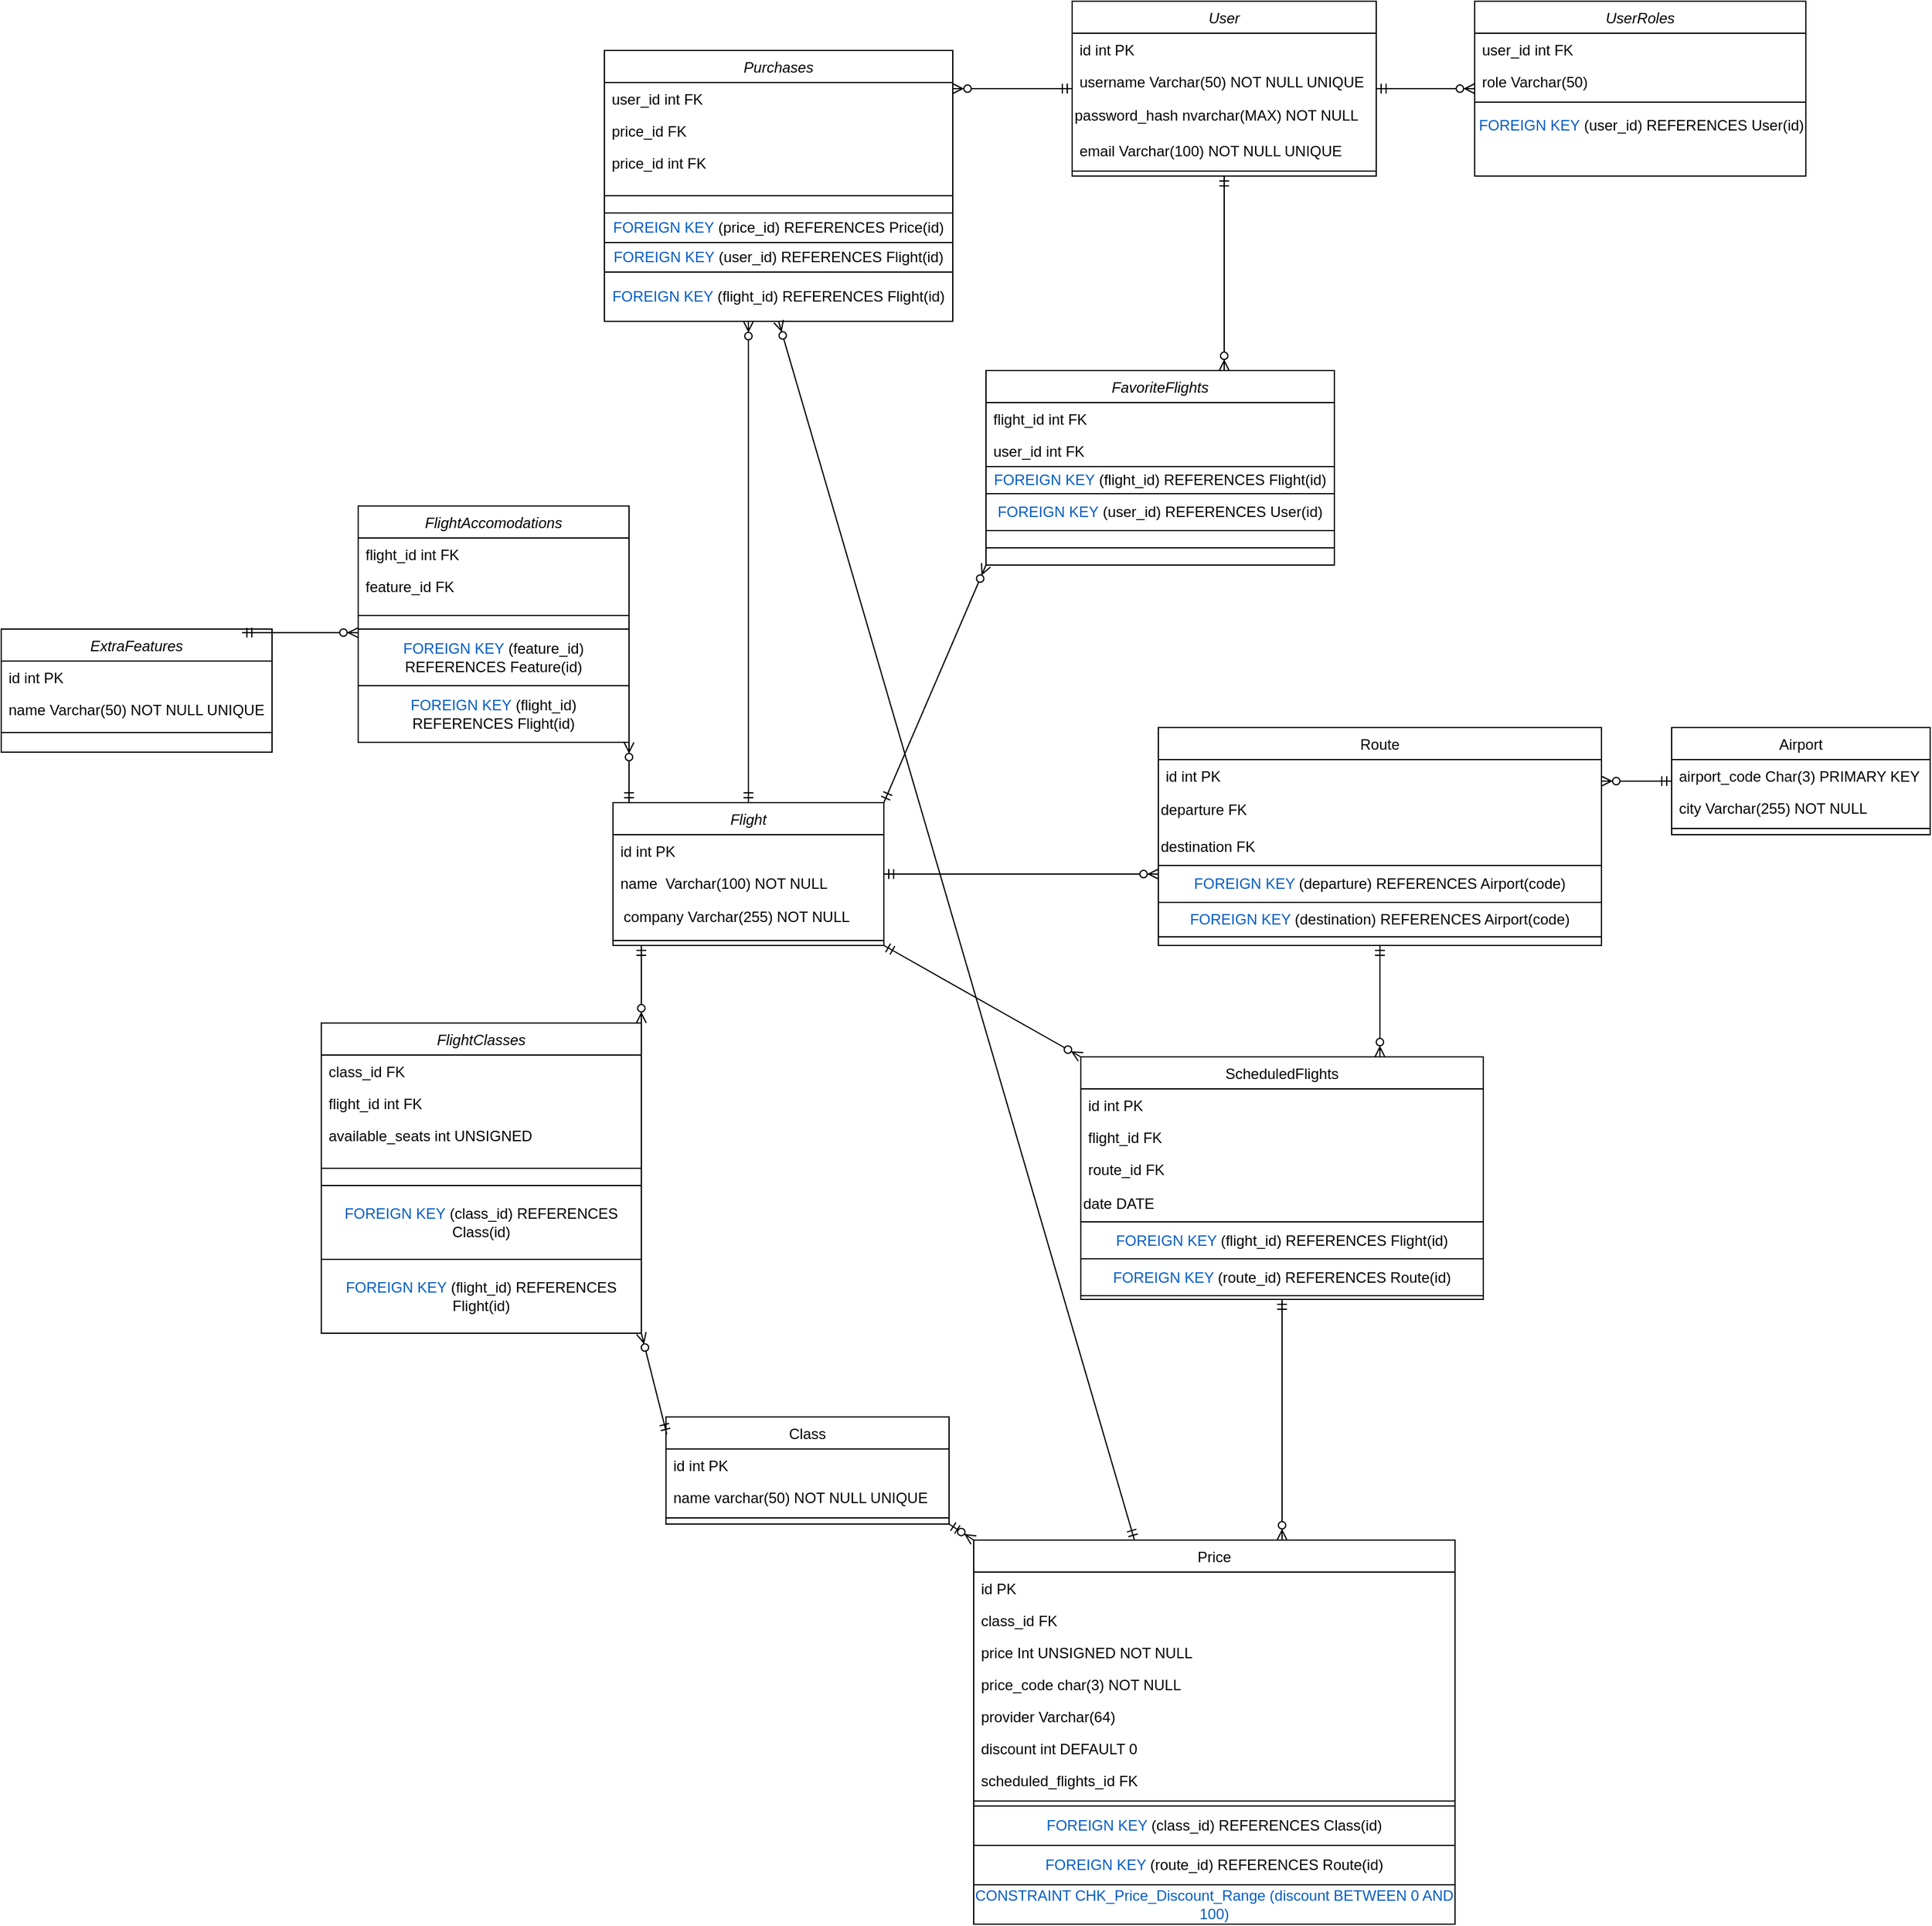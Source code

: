 <mxfile version="26.1.1">
  <diagram id="C5RBs43oDa-KdzZeNtuy" name="Page-1">
    <mxGraphModel dx="835" dy="350" grid="1" gridSize="10" guides="1" tooltips="1" connect="1" arrows="1" fold="1" page="1" pageScale="1" pageWidth="827" pageHeight="1169" math="0" shadow="0">
      <root>
        <mxCell id="WIyWlLk6GJQsqaUBKTNV-0" />
        <mxCell id="WIyWlLk6GJQsqaUBKTNV-1" parent="WIyWlLk6GJQsqaUBKTNV-0" />
        <mxCell id="zkfFHV4jXpPFQw0GAbJ--0" value="Flight" style="swimlane;fontStyle=2;align=center;verticalAlign=top;childLayout=stackLayout;horizontal=1;startSize=26;horizontalStack=0;resizeParent=1;resizeLast=0;collapsible=1;marginBottom=0;rounded=0;shadow=0;strokeWidth=1;" parent="WIyWlLk6GJQsqaUBKTNV-1" vertex="1">
          <mxGeometry x="520" y="674" width="220" height="116" as="geometry">
            <mxRectangle x="230" y="140" width="160" height="26" as="alternateBounds" />
          </mxGeometry>
        </mxCell>
        <mxCell id="xdYvlDu0u07e66ifGCEE-81" value="id int PK" style="text;align=left;verticalAlign=top;spacingLeft=4;spacingRight=4;overflow=hidden;rotatable=0;points=[[0,0.5],[1,0.5]];portConstraint=eastwest;" parent="zkfFHV4jXpPFQw0GAbJ--0" vertex="1">
          <mxGeometry y="26" width="220" height="26" as="geometry" />
        </mxCell>
        <mxCell id="zkfFHV4jXpPFQw0GAbJ--1" value="name  Varchar(100) NOT NULL" style="text;align=left;verticalAlign=top;spacingLeft=4;spacingRight=4;overflow=hidden;rotatable=0;points=[[0,0.5],[1,0.5]];portConstraint=eastwest;" parent="zkfFHV4jXpPFQw0GAbJ--0" vertex="1">
          <mxGeometry y="52" width="220" height="26" as="geometry" />
        </mxCell>
        <mxCell id="k1t60AvDYZuq9VgIOmOk-8" value="&amp;nbsp; company Varchar(255) NOT NULL" style="text;html=1;align=left;verticalAlign=middle;resizable=0;points=[];autosize=1;strokeColor=none;fillColor=none;" parent="zkfFHV4jXpPFQw0GAbJ--0" vertex="1">
          <mxGeometry y="78" width="220" height="30" as="geometry" />
        </mxCell>
        <mxCell id="zkfFHV4jXpPFQw0GAbJ--4" value="" style="line;html=1;strokeWidth=1;align=left;verticalAlign=middle;spacingTop=-1;spacingLeft=3;spacingRight=3;rotatable=0;labelPosition=right;points=[];portConstraint=eastwest;" parent="zkfFHV4jXpPFQw0GAbJ--0" vertex="1">
          <mxGeometry y="108" width="220" height="8" as="geometry" />
        </mxCell>
        <mxCell id="zkfFHV4jXpPFQw0GAbJ--6" value="Airport" style="swimlane;fontStyle=0;align=center;verticalAlign=top;childLayout=stackLayout;horizontal=1;startSize=26;horizontalStack=0;resizeParent=1;resizeLast=0;collapsible=1;marginBottom=0;rounded=0;shadow=0;strokeWidth=1;" parent="WIyWlLk6GJQsqaUBKTNV-1" vertex="1">
          <mxGeometry x="1380" y="613" width="210" height="87" as="geometry">
            <mxRectangle x="130" y="380" width="160" height="26" as="alternateBounds" />
          </mxGeometry>
        </mxCell>
        <mxCell id="zkfFHV4jXpPFQw0GAbJ--7" value="airport_code Char(3) PRIMARY KEY" style="text;align=left;verticalAlign=top;spacingLeft=4;spacingRight=4;overflow=hidden;rotatable=0;points=[[0,0.5],[1,0.5]];portConstraint=eastwest;" parent="zkfFHV4jXpPFQw0GAbJ--6" vertex="1">
          <mxGeometry y="26" width="210" height="26" as="geometry" />
        </mxCell>
        <mxCell id="zkfFHV4jXpPFQw0GAbJ--8" value="city Varchar(255) NOT NULL" style="text;align=left;verticalAlign=top;spacingLeft=4;spacingRight=4;overflow=hidden;rotatable=0;points=[[0,0.5],[1,0.5]];portConstraint=eastwest;rounded=0;shadow=0;html=0;" parent="zkfFHV4jXpPFQw0GAbJ--6" vertex="1">
          <mxGeometry y="52" width="210" height="26" as="geometry" />
        </mxCell>
        <mxCell id="zkfFHV4jXpPFQw0GAbJ--9" value="" style="line;html=1;strokeWidth=1;align=left;verticalAlign=middle;spacingTop=-1;spacingLeft=3;spacingRight=3;rotatable=0;labelPosition=right;points=[];portConstraint=eastwest;" parent="zkfFHV4jXpPFQw0GAbJ--6" vertex="1">
          <mxGeometry y="78" width="210" height="8" as="geometry" />
        </mxCell>
        <mxCell id="zkfFHV4jXpPFQw0GAbJ--13" value="Route" style="swimlane;fontStyle=0;align=center;verticalAlign=top;childLayout=stackLayout;horizontal=1;startSize=26;horizontalStack=0;resizeParent=1;resizeLast=0;collapsible=1;marginBottom=0;rounded=0;shadow=0;strokeWidth=1;" parent="WIyWlLk6GJQsqaUBKTNV-1" vertex="1">
          <mxGeometry x="963" y="613" width="360" height="177" as="geometry">
            <mxRectangle x="340" y="380" width="170" height="26" as="alternateBounds" />
          </mxGeometry>
        </mxCell>
        <mxCell id="xdYvlDu0u07e66ifGCEE-9" value="id int PK" style="text;align=left;verticalAlign=top;spacingLeft=4;spacingRight=4;overflow=hidden;rotatable=0;points=[[0,0.5],[1,0.5]];portConstraint=eastwest;" parent="zkfFHV4jXpPFQw0GAbJ--13" vertex="1">
          <mxGeometry y="26" width="360" height="26" as="geometry" />
        </mxCell>
        <mxCell id="k1t60AvDYZuq9VgIOmOk-4" value="departure FK" style="text;html=1;align=left;verticalAlign=middle;resizable=0;points=[];autosize=1;strokeColor=none;fillColor=none;" parent="zkfFHV4jXpPFQw0GAbJ--13" vertex="1">
          <mxGeometry y="52" width="360" height="30" as="geometry" />
        </mxCell>
        <mxCell id="k1t60AvDYZuq9VgIOmOk-5" value="destination FK" style="text;html=1;align=left;verticalAlign=middle;resizable=0;points=[];autosize=1;strokeColor=none;fillColor=none;" parent="zkfFHV4jXpPFQw0GAbJ--13" vertex="1">
          <mxGeometry y="82" width="360" height="30" as="geometry" />
        </mxCell>
        <mxCell id="4WXif6-VD8cvvsOOWggt-3" value="&lt;span data-darkreader-inline-color=&quot;&quot; style=&quot;color: black; --darkreader-inline-color: var(--darkreader-text-000000, #e8e6e3);&quot; class=&quot;sqlcolor&quot;&gt;&lt;span data-darkreader-inline-color=&quot;&quot; style=&quot;color: rgb(0, 92, 197); --darkreader-inline-color: var(--darkreader-text-005cc5, #56b1ff);&quot; class=&quot;sqlkeywordcolor&quot;&gt;FOREIGN&lt;/span&gt; &lt;span data-darkreader-inline-color=&quot;&quot; style=&quot;color: rgb(0, 92, 197); --darkreader-inline-color: var(--darkreader-text-005cc5, #56b1ff);&quot; class=&quot;sqlkeywordcolor&quot;&gt;KEY&lt;/span&gt; (departure) REFERENCES Airport(code)&lt;/span&gt;" style="whiteSpace=wrap;html=1;" parent="zkfFHV4jXpPFQw0GAbJ--13" vertex="1">
          <mxGeometry y="112" width="360" height="30" as="geometry" />
        </mxCell>
        <mxCell id="4WXif6-VD8cvvsOOWggt-5" value="&lt;span data-darkreader-inline-color=&quot;&quot; style=&quot;color: black; --darkreader-inline-color: var(--darkreader-text-000000, #e8e6e3);&quot; class=&quot;sqlcolor&quot;&gt;&lt;span data-darkreader-inline-color=&quot;&quot; style=&quot;color: rgb(0, 92, 197); --darkreader-inline-color: var(--darkreader-text-005cc5, #56b1ff);&quot; class=&quot;sqlkeywordcolor&quot;&gt;FOREIGN&lt;/span&gt; &lt;span data-darkreader-inline-color=&quot;&quot; style=&quot;color: rgb(0, 92, 197); --darkreader-inline-color: var(--darkreader-text-005cc5, #56b1ff);&quot; class=&quot;sqlkeywordcolor&quot;&gt;KEY&lt;/span&gt; (destination) REFERENCES Airport(code)&lt;/span&gt;" style="whiteSpace=wrap;html=1;" parent="zkfFHV4jXpPFQw0GAbJ--13" vertex="1">
          <mxGeometry y="142" width="360" height="28" as="geometry" />
        </mxCell>
        <mxCell id="4WXif6-VD8cvvsOOWggt-6" value="" style="edgeStyle=orthogonalEdgeStyle;fontSize=12;html=1;endArrow=ERzeroToMany;startArrow=ERmandOne;rounded=0;noEdgeStyle=1;orthogonal=1;" parent="WIyWlLk6GJQsqaUBKTNV-1" source="zkfFHV4jXpPFQw0GAbJ--6" target="zkfFHV4jXpPFQw0GAbJ--13" edge="1">
          <mxGeometry width="100" height="100" relative="1" as="geometry">
            <mxPoint x="1190" y="390" as="sourcePoint" />
            <mxPoint x="1290" y="290" as="targetPoint" />
            <Array as="points" />
          </mxGeometry>
        </mxCell>
        <mxCell id="4WXif6-VD8cvvsOOWggt-8" value="" style="edgeStyle=orthogonalEdgeStyle;fontSize=12;html=1;endArrow=ERzeroToMany;startArrow=ERmandOne;rounded=1;exitDx=0;exitDy=0;curved=0;noEdgeStyle=1;orthogonal=1;" parent="WIyWlLk6GJQsqaUBKTNV-1" source="zkfFHV4jXpPFQw0GAbJ--0" target="zkfFHV4jXpPFQw0GAbJ--13" edge="1">
          <mxGeometry width="100" height="100" relative="1" as="geometry">
            <mxPoint x="1210" y="80" as="sourcePoint" />
            <mxPoint x="1492.64" y="493.66" as="targetPoint" />
            <Array as="points" />
          </mxGeometry>
        </mxCell>
        <mxCell id="4WXif6-VD8cvvsOOWggt-12" value="User" style="swimlane;fontStyle=2;align=center;verticalAlign=top;childLayout=stackLayout;horizontal=1;startSize=26;horizontalStack=0;resizeParent=1;resizeLast=0;collapsible=1;marginBottom=0;rounded=0;shadow=0;strokeWidth=1;" parent="WIyWlLk6GJQsqaUBKTNV-1" vertex="1">
          <mxGeometry x="893" y="23" width="247" height="142" as="geometry">
            <mxRectangle x="230" y="140" width="160" height="26" as="alternateBounds" />
          </mxGeometry>
        </mxCell>
        <mxCell id="xdYvlDu0u07e66ifGCEE-91" value="id int PK" style="text;align=left;verticalAlign=top;spacingLeft=4;spacingRight=4;overflow=hidden;rotatable=0;points=[[0,0.5],[1,0.5]];portConstraint=eastwest;" parent="4WXif6-VD8cvvsOOWggt-12" vertex="1">
          <mxGeometry y="26" width="247" height="26" as="geometry" />
        </mxCell>
        <mxCell id="4WXif6-VD8cvvsOOWggt-13" value="username Varchar(50) NOT NULL UNIQUE" style="text;align=left;verticalAlign=top;spacingLeft=4;spacingRight=4;overflow=hidden;rotatable=0;points=[[0,0.5],[1,0.5]];portConstraint=eastwest;" parent="4WXif6-VD8cvvsOOWggt-12" vertex="1">
          <mxGeometry y="52" width="247" height="26" as="geometry" />
        </mxCell>
        <mxCell id="4WXif6-VD8cvvsOOWggt-14" value="password_hash nvarchar(MAX) NOT NULL" style="text;html=1;align=left;verticalAlign=middle;resizable=0;points=[];autosize=1;strokeColor=none;fillColor=none;" parent="4WXif6-VD8cvvsOOWggt-12" vertex="1">
          <mxGeometry y="78" width="247" height="30" as="geometry" />
        </mxCell>
        <mxCell id="4WXif6-VD8cvvsOOWggt-15" value="email Varchar(100) NOT NULL UNIQUE" style="text;align=left;verticalAlign=top;spacingLeft=4;spacingRight=4;overflow=hidden;rotatable=0;points=[[0,0.5],[1,0.5]];portConstraint=eastwest;rounded=0;shadow=0;html=0;" parent="4WXif6-VD8cvvsOOWggt-12" vertex="1">
          <mxGeometry y="108" width="247" height="26" as="geometry" />
        </mxCell>
        <mxCell id="4WXif6-VD8cvvsOOWggt-16" value="" style="line;html=1;strokeWidth=1;align=left;verticalAlign=middle;spacingTop=-1;spacingLeft=3;spacingRight=3;rotatable=0;labelPosition=right;points=[];portConstraint=eastwest;" parent="4WXif6-VD8cvvsOOWggt-12" vertex="1">
          <mxGeometry y="134" width="247" height="8" as="geometry" />
        </mxCell>
        <mxCell id="4WXif6-VD8cvvsOOWggt-17" value="FavoriteFlights" style="swimlane;fontStyle=2;align=center;verticalAlign=top;childLayout=stackLayout;horizontal=1;startSize=26;horizontalStack=0;resizeParent=1;resizeLast=0;collapsible=1;marginBottom=0;rounded=0;shadow=0;strokeWidth=1;" parent="WIyWlLk6GJQsqaUBKTNV-1" vertex="1">
          <mxGeometry x="823" y="323" width="283" height="158" as="geometry">
            <mxRectangle x="230" y="140" width="160" height="26" as="alternateBounds" />
          </mxGeometry>
        </mxCell>
        <mxCell id="4WXif6-VD8cvvsOOWggt-18" value="flight_id int FK" style="text;align=left;verticalAlign=top;spacingLeft=4;spacingRight=4;overflow=hidden;rotatable=0;points=[[0,0.5],[1,0.5]];portConstraint=eastwest;" parent="4WXif6-VD8cvvsOOWggt-17" vertex="1">
          <mxGeometry y="26" width="283" height="26" as="geometry" />
        </mxCell>
        <mxCell id="4WXif6-VD8cvvsOOWggt-19" value="user_id int FK" style="text;align=left;verticalAlign=top;spacingLeft=4;spacingRight=4;overflow=hidden;rotatable=0;points=[[0,0.5],[1,0.5]];portConstraint=eastwest;" parent="4WXif6-VD8cvvsOOWggt-17" vertex="1">
          <mxGeometry y="52" width="283" height="26" as="geometry" />
        </mxCell>
        <mxCell id="xdYvlDu0u07e66ifGCEE-92" value="&lt;span style=&quot;color: rgb(0, 92, 197); --darkreader-inline-color: var(--darkreader-text-005cc5, #56b1ff);&quot; data-darkreader-inline-color=&quot;&quot; class=&quot;sqlkeywordcolor&quot;&gt;FOREIGN&lt;/span&gt;&amp;nbsp;&lt;span style=&quot;color: rgb(0, 92, 197); --darkreader-inline-color: var(--darkreader-text-005cc5, #56b1ff);&quot; data-darkreader-inline-color=&quot;&quot; class=&quot;sqlkeywordcolor&quot;&gt;KEY&lt;/span&gt;&amp;nbsp;(flight_id) REFERENCES Flight(id)" style="whiteSpace=wrap;html=1;" parent="4WXif6-VD8cvvsOOWggt-17" vertex="1">
          <mxGeometry y="78" width="283" height="22" as="geometry" />
        </mxCell>
        <mxCell id="xdYvlDu0u07e66ifGCEE-93" value="&lt;span style=&quot;color: rgb(0, 92, 197); --darkreader-inline-color: var(--darkreader-text-005cc5, #56b1ff);&quot; data-darkreader-inline-color=&quot;&quot; class=&quot;sqlkeywordcolor&quot;&gt;FOREIGN&lt;/span&gt;&amp;nbsp;&lt;span style=&quot;color: rgb(0, 92, 197); --darkreader-inline-color: var(--darkreader-text-005cc5, #56b1ff);&quot; data-darkreader-inline-color=&quot;&quot; class=&quot;sqlkeywordcolor&quot;&gt;KEY&lt;/span&gt;&amp;nbsp;(user_id) REFERENCES User(id)" style="whiteSpace=wrap;html=1;" parent="4WXif6-VD8cvvsOOWggt-17" vertex="1">
          <mxGeometry y="100" width="283" height="30" as="geometry" />
        </mxCell>
        <mxCell id="4WXif6-VD8cvvsOOWggt-20" value="" style="line;html=1;strokeWidth=1;align=left;verticalAlign=middle;spacingTop=-1;spacingLeft=3;spacingRight=3;rotatable=0;labelPosition=right;points=[];portConstraint=eastwest;" parent="4WXif6-VD8cvvsOOWggt-17" vertex="1">
          <mxGeometry y="130" width="283" height="28" as="geometry" />
        </mxCell>
        <mxCell id="4WXif6-VD8cvvsOOWggt-25" value="Purchases" style="swimlane;fontStyle=2;align=center;verticalAlign=top;childLayout=stackLayout;horizontal=1;startSize=26;horizontalStack=0;resizeParent=1;resizeLast=0;collapsible=1;marginBottom=0;rounded=0;shadow=0;strokeWidth=1;" parent="WIyWlLk6GJQsqaUBKTNV-1" vertex="1">
          <mxGeometry x="513" y="63" width="283" height="220" as="geometry">
            <mxRectangle x="230" y="140" width="160" height="26" as="alternateBounds" />
          </mxGeometry>
        </mxCell>
        <mxCell id="4WXif6-VD8cvvsOOWggt-26" value="user_id int FK" style="text;align=left;verticalAlign=top;spacingLeft=4;spacingRight=4;overflow=hidden;rotatable=0;points=[[0,0.5],[1,0.5]];portConstraint=eastwest;" parent="4WXif6-VD8cvvsOOWggt-25" vertex="1">
          <mxGeometry y="26" width="283" height="26" as="geometry" />
        </mxCell>
        <mxCell id="4WXif6-VD8cvvsOOWggt-27" value="price_id FK" style="text;align=left;verticalAlign=top;spacingLeft=4;spacingRight=4;overflow=hidden;rotatable=0;points=[[0,0.5],[1,0.5]];portConstraint=eastwest;" parent="4WXif6-VD8cvvsOOWggt-25" vertex="1">
          <mxGeometry y="52" width="283" height="26" as="geometry" />
        </mxCell>
        <mxCell id="dC0qwR3oWnOEejNZ8D1h-0" value="price_id int FK" style="text;align=left;verticalAlign=top;spacingLeft=4;spacingRight=4;overflow=hidden;rotatable=0;points=[[0,0.5],[1,0.5]];portConstraint=eastwest;" parent="4WXif6-VD8cvvsOOWggt-25" vertex="1">
          <mxGeometry y="78" width="283" height="26" as="geometry" />
        </mxCell>
        <mxCell id="4WXif6-VD8cvvsOOWggt-28" value="" style="line;html=1;strokeWidth=1;align=left;verticalAlign=middle;spacingTop=-1;spacingLeft=3;spacingRight=3;rotatable=0;labelPosition=right;points=[];portConstraint=eastwest;" parent="4WXif6-VD8cvvsOOWggt-25" vertex="1">
          <mxGeometry y="104" width="283" height="28" as="geometry" />
        </mxCell>
        <mxCell id="xdYvlDu0u07e66ifGCEE-20" value="&lt;span style=&quot;color: rgb(0, 92, 197); --darkreader-inline-color: var(--darkreader-text-005cc5, #56b1ff);&quot; data-darkreader-inline-color=&quot;&quot; class=&quot;sqlkeywordcolor&quot;&gt;FOREIGN&lt;/span&gt;&amp;nbsp;&lt;span style=&quot;color: rgb(0, 92, 197); --darkreader-inline-color: var(--darkreader-text-005cc5, #56b1ff);&quot; data-darkreader-inline-color=&quot;&quot; class=&quot;sqlkeywordcolor&quot;&gt;KEY&lt;/span&gt;&amp;nbsp;(price_id) REFERENCES Price(id)" style="whiteSpace=wrap;html=1;" parent="4WXif6-VD8cvvsOOWggt-25" vertex="1">
          <mxGeometry y="132" width="283" height="24" as="geometry" />
        </mxCell>
        <mxCell id="dC0qwR3oWnOEejNZ8D1h-2" value="&lt;span style=&quot;color: rgb(0, 92, 197); --darkreader-inline-color: var(--darkreader-text-005cc5, #56b1ff);&quot; data-darkreader-inline-color=&quot;&quot; class=&quot;sqlkeywordcolor&quot;&gt;FOREIGN&lt;/span&gt;&amp;nbsp;&lt;span style=&quot;color: rgb(0, 92, 197); --darkreader-inline-color: var(--darkreader-text-005cc5, #56b1ff);&quot; data-darkreader-inline-color=&quot;&quot; class=&quot;sqlkeywordcolor&quot;&gt;KEY&lt;/span&gt;&amp;nbsp;(user_id) REFERENCES Flight(id)" style="whiteSpace=wrap;html=1;" parent="4WXif6-VD8cvvsOOWggt-25" vertex="1">
          <mxGeometry y="156" width="283" height="24" as="geometry" />
        </mxCell>
        <mxCell id="xdYvlDu0u07e66ifGCEE-94" value="&lt;span style=&quot;color: rgb(0, 92, 197); --darkreader-inline-color: var(--darkreader-text-005cc5, #56b1ff);&quot; data-darkreader-inline-color=&quot;&quot; class=&quot;sqlkeywordcolor&quot;&gt;FOREIGN&lt;/span&gt;&amp;nbsp;&lt;span style=&quot;color: rgb(0, 92, 197); --darkreader-inline-color: var(--darkreader-text-005cc5, #56b1ff);&quot; data-darkreader-inline-color=&quot;&quot; class=&quot;sqlkeywordcolor&quot;&gt;KEY&lt;/span&gt;&amp;nbsp;(flight_id) REFERENCES Flight(id)" style="whiteSpace=wrap;html=1;" parent="4WXif6-VD8cvvsOOWggt-25" vertex="1">
          <mxGeometry y="180" width="283" height="40" as="geometry" />
        </mxCell>
        <mxCell id="4WXif6-VD8cvvsOOWggt-31" value="" style="edgeStyle=orthogonalEdgeStyle;fontSize=12;html=1;endArrow=ERzeroToMany;startArrow=ERmandOne;rounded=0;noEdgeStyle=1;orthogonal=1;" parent="WIyWlLk6GJQsqaUBKTNV-1" source="4WXif6-VD8cvvsOOWggt-12" target="4WXif6-VD8cvvsOOWggt-17" edge="1">
          <mxGeometry width="100" height="100" relative="1" as="geometry">
            <mxPoint x="860" y="-150" as="sourcePoint" />
            <mxPoint x="990" y="-110" as="targetPoint" />
            <Array as="points" />
          </mxGeometry>
        </mxCell>
        <mxCell id="4WXif6-VD8cvvsOOWggt-32" value="" style="edgeStyle=orthogonalEdgeStyle;fontSize=12;html=1;endArrow=ERzeroToMany;startArrow=ERmandOne;rounded=0;noEdgeStyle=1;orthogonal=1;" parent="WIyWlLk6GJQsqaUBKTNV-1" source="4WXif6-VD8cvvsOOWggt-12" target="4WXif6-VD8cvvsOOWggt-25" edge="1">
          <mxGeometry width="100" height="100" relative="1" as="geometry">
            <mxPoint x="840" y="-210" as="sourcePoint" />
            <mxPoint x="905" y="-130" as="targetPoint" />
            <Array as="points" />
          </mxGeometry>
        </mxCell>
        <mxCell id="4WXif6-VD8cvvsOOWggt-39" value="" style="edgeStyle=orthogonalEdgeStyle;fontSize=12;html=1;endArrow=ERzeroToMany;startArrow=ERmandOne;rounded=0;noEdgeStyle=1;orthogonal=1;" parent="WIyWlLk6GJQsqaUBKTNV-1" source="zkfFHV4jXpPFQw0GAbJ--0" target="4WXif6-VD8cvvsOOWggt-25" edge="1">
          <mxGeometry width="100" height="100" relative="1" as="geometry">
            <mxPoint x="439" y="-50" as="sourcePoint" />
            <mxPoint x="609" y="-46" as="targetPoint" />
            <Array as="points" />
          </mxGeometry>
        </mxCell>
        <mxCell id="4WXif6-VD8cvvsOOWggt-40" value="" style="edgeStyle=orthogonalEdgeStyle;fontSize=12;html=1;endArrow=ERzeroToMany;startArrow=ERmandOne;rounded=0;noEdgeStyle=1;orthogonal=1;" parent="WIyWlLk6GJQsqaUBKTNV-1" source="zkfFHV4jXpPFQw0GAbJ--0" target="4WXif6-VD8cvvsOOWggt-17" edge="1">
          <mxGeometry width="100" height="100" relative="1" as="geometry">
            <mxPoint x="1080" y="-110" as="sourcePoint" />
            <mxPoint x="1250" y="-106" as="targetPoint" />
            <Array as="points" />
          </mxGeometry>
        </mxCell>
        <mxCell id="xdYvlDu0u07e66ifGCEE-11" value="FlightAccomodations" style="swimlane;fontStyle=2;align=center;verticalAlign=top;childLayout=stackLayout;horizontal=1;startSize=26;horizontalStack=0;resizeParent=1;resizeLast=0;collapsible=1;marginBottom=0;rounded=0;shadow=0;strokeWidth=1;" parent="WIyWlLk6GJQsqaUBKTNV-1" vertex="1">
          <mxGeometry x="313" y="433" width="220" height="192" as="geometry">
            <mxRectangle x="230" y="140" width="160" height="26" as="alternateBounds" />
          </mxGeometry>
        </mxCell>
        <mxCell id="xdYvlDu0u07e66ifGCEE-13" value="flight_id int FK" style="text;align=left;verticalAlign=top;spacingLeft=4;spacingRight=4;overflow=hidden;rotatable=0;points=[[0,0.5],[1,0.5]];portConstraint=eastwest;" parent="xdYvlDu0u07e66ifGCEE-11" vertex="1">
          <mxGeometry y="26" width="220" height="26" as="geometry" />
        </mxCell>
        <mxCell id="xdYvlDu0u07e66ifGCEE-12" value="feature_id FK" style="text;align=left;verticalAlign=top;spacingLeft=4;spacingRight=4;overflow=hidden;rotatable=0;points=[[0,0.5],[1,0.5]];portConstraint=eastwest;" parent="xdYvlDu0u07e66ifGCEE-11" vertex="1">
          <mxGeometry y="52" width="220" height="26" as="geometry" />
        </mxCell>
        <mxCell id="xdYvlDu0u07e66ifGCEE-14" value="" style="line;html=1;strokeWidth=1;align=left;verticalAlign=middle;spacingTop=-1;spacingLeft=3;spacingRight=3;rotatable=0;labelPosition=right;points=[];portConstraint=eastwest;" parent="xdYvlDu0u07e66ifGCEE-11" vertex="1">
          <mxGeometry y="78" width="220" height="22" as="geometry" />
        </mxCell>
        <mxCell id="xdYvlDu0u07e66ifGCEE-89" value="&lt;span style=&quot;color: rgb(0, 92, 197); --darkreader-inline-color: var(--darkreader-text-005cc5, #56b1ff);&quot; data-darkreader-inline-color=&quot;&quot; class=&quot;sqlkeywordcolor&quot;&gt;FOREIGN&lt;/span&gt;&amp;nbsp;&lt;span style=&quot;color: rgb(0, 92, 197); --darkreader-inline-color: var(--darkreader-text-005cc5, #56b1ff);&quot; data-darkreader-inline-color=&quot;&quot; class=&quot;sqlkeywordcolor&quot;&gt;KEY&lt;/span&gt;&amp;nbsp;(feature_id) REFERENCES Feature(id)" style="whiteSpace=wrap;html=1;" parent="xdYvlDu0u07e66ifGCEE-11" vertex="1">
          <mxGeometry y="100" width="220" height="46" as="geometry" />
        </mxCell>
        <mxCell id="xdYvlDu0u07e66ifGCEE-22" value="&lt;span style=&quot;color: rgb(0, 92, 197); --darkreader-inline-color: var(--darkreader-text-005cc5, #56b1ff);&quot; data-darkreader-inline-color=&quot;&quot; class=&quot;sqlkeywordcolor&quot;&gt;FOREIGN&lt;/span&gt;&amp;nbsp;&lt;span style=&quot;color: rgb(0, 92, 197); --darkreader-inline-color: var(--darkreader-text-005cc5, #56b1ff);&quot; data-darkreader-inline-color=&quot;&quot; class=&quot;sqlkeywordcolor&quot;&gt;KEY&lt;/span&gt;&amp;nbsp;(flight_id) REFERENCES Flight(id)" style="whiteSpace=wrap;html=1;" parent="xdYvlDu0u07e66ifGCEE-11" vertex="1">
          <mxGeometry y="146" width="220" height="46" as="geometry" />
        </mxCell>
        <mxCell id="xdYvlDu0u07e66ifGCEE-15" value="FlightClasses" style="swimlane;fontStyle=2;align=center;verticalAlign=top;childLayout=stackLayout;horizontal=1;startSize=26;horizontalStack=0;resizeParent=1;resizeLast=0;collapsible=1;marginBottom=0;rounded=0;shadow=0;strokeWidth=1;" parent="WIyWlLk6GJQsqaUBKTNV-1" vertex="1">
          <mxGeometry x="283" y="853" width="260" height="252" as="geometry">
            <mxRectangle x="230" y="140" width="160" height="26" as="alternateBounds" />
          </mxGeometry>
        </mxCell>
        <mxCell id="xdYvlDu0u07e66ifGCEE-16" value="class_id FK" style="text;align=left;verticalAlign=top;spacingLeft=4;spacingRight=4;overflow=hidden;rotatable=0;points=[[0,0.5],[1,0.5]];portConstraint=eastwest;" parent="xdYvlDu0u07e66ifGCEE-15" vertex="1">
          <mxGeometry y="26" width="260" height="26" as="geometry" />
        </mxCell>
        <mxCell id="xdYvlDu0u07e66ifGCEE-17" value="flight_id int FK" style="text;align=left;verticalAlign=top;spacingLeft=4;spacingRight=4;overflow=hidden;rotatable=0;points=[[0,0.5],[1,0.5]];portConstraint=eastwest;" parent="xdYvlDu0u07e66ifGCEE-15" vertex="1">
          <mxGeometry y="52" width="260" height="26" as="geometry" />
        </mxCell>
        <mxCell id="xdYvlDu0u07e66ifGCEE-79" value="available_seats int UNSIGNED" style="text;align=left;verticalAlign=top;spacingLeft=4;spacingRight=4;overflow=hidden;rotatable=0;points=[[0,0.5],[1,0.5]];portConstraint=eastwest;" parent="xdYvlDu0u07e66ifGCEE-15" vertex="1">
          <mxGeometry y="78" width="260" height="26" as="geometry" />
        </mxCell>
        <mxCell id="xdYvlDu0u07e66ifGCEE-18" value="" style="line;html=1;strokeWidth=1;align=left;verticalAlign=middle;spacingTop=-1;spacingLeft=3;spacingRight=3;rotatable=0;labelPosition=right;points=[];portConstraint=eastwest;" parent="xdYvlDu0u07e66ifGCEE-15" vertex="1">
          <mxGeometry y="104" width="260" height="28" as="geometry" />
        </mxCell>
        <mxCell id="xdYvlDu0u07e66ifGCEE-88" value="&lt;span style=&quot;color: rgb(0, 92, 197); --darkreader-inline-color: var(--darkreader-text-005cc5, #56b1ff);&quot; data-darkreader-inline-color=&quot;&quot; class=&quot;sqlkeywordcolor&quot;&gt;FOREIGN&lt;/span&gt;&amp;nbsp;&lt;span style=&quot;color: rgb(0, 92, 197); --darkreader-inline-color: var(--darkreader-text-005cc5, #56b1ff);&quot; data-darkreader-inline-color=&quot;&quot; class=&quot;sqlkeywordcolor&quot;&gt;KEY&lt;/span&gt;&amp;nbsp;(class_id) REFERENCES Class(id)" style="whiteSpace=wrap;html=1;" parent="xdYvlDu0u07e66ifGCEE-15" vertex="1">
          <mxGeometry y="132" width="260" height="60" as="geometry" />
        </mxCell>
        <mxCell id="xdYvlDu0u07e66ifGCEE-19" value="&lt;span style=&quot;color: rgb(0, 92, 197); --darkreader-inline-color: var(--darkreader-text-005cc5, #56b1ff);&quot; data-darkreader-inline-color=&quot;&quot; class=&quot;sqlkeywordcolor&quot;&gt;FOREIGN&lt;/span&gt;&amp;nbsp;&lt;span style=&quot;color: rgb(0, 92, 197); --darkreader-inline-color: var(--darkreader-text-005cc5, #56b1ff);&quot; data-darkreader-inline-color=&quot;&quot; class=&quot;sqlkeywordcolor&quot;&gt;KEY&lt;/span&gt;&amp;nbsp;(flight_id) REFERENCES Flight(id)" style="whiteSpace=wrap;html=1;" parent="xdYvlDu0u07e66ifGCEE-15" vertex="1">
          <mxGeometry y="192" width="260" height="60" as="geometry" />
        </mxCell>
        <mxCell id="xdYvlDu0u07e66ifGCEE-21" value="" style="edgeStyle=orthogonalEdgeStyle;fontSize=12;html=1;endArrow=ERzeroToMany;startArrow=ERmandOne;rounded=0;noEdgeStyle=1;orthogonal=1;" parent="WIyWlLk6GJQsqaUBKTNV-1" source="zkfFHV4jXpPFQw0GAbJ--0" target="xdYvlDu0u07e66ifGCEE-15" edge="1">
          <mxGeometry width="100" height="100" relative="1" as="geometry">
            <mxPoint x="1064" y="14" as="sourcePoint" />
            <mxPoint x="830" y="-180" as="targetPoint" />
            <Array as="points" />
          </mxGeometry>
        </mxCell>
        <mxCell id="xdYvlDu0u07e66ifGCEE-23" value="" style="edgeStyle=orthogonalEdgeStyle;fontSize=12;html=1;endArrow=ERzeroToMany;startArrow=ERmandOne;rounded=0;noEdgeStyle=1;orthogonal=1;" parent="WIyWlLk6GJQsqaUBKTNV-1" source="zkfFHV4jXpPFQw0GAbJ--0" target="xdYvlDu0u07e66ifGCEE-11" edge="1">
          <mxGeometry width="100" height="100" relative="1" as="geometry">
            <mxPoint x="1055.5" y="61" as="sourcePoint" />
            <mxPoint x="905.5" y="139" as="targetPoint" />
            <Array as="points" />
          </mxGeometry>
        </mxCell>
        <mxCell id="xdYvlDu0u07e66ifGCEE-30" value="ScheduledFlights" style="swimlane;fontStyle=0;align=center;verticalAlign=top;childLayout=stackLayout;horizontal=1;startSize=26;horizontalStack=0;resizeParent=1;resizeLast=0;collapsible=1;marginBottom=0;rounded=0;shadow=0;strokeWidth=1;" parent="WIyWlLk6GJQsqaUBKTNV-1" vertex="1">
          <mxGeometry x="900" y="880.5" width="327" height="197" as="geometry">
            <mxRectangle x="340" y="380" width="170" height="26" as="alternateBounds" />
          </mxGeometry>
        </mxCell>
        <mxCell id="xdYvlDu0u07e66ifGCEE-31" value="id int PK" style="text;align=left;verticalAlign=top;spacingLeft=4;spacingRight=4;overflow=hidden;rotatable=0;points=[[0,0.5],[1,0.5]];portConstraint=eastwest;" parent="xdYvlDu0u07e66ifGCEE-30" vertex="1">
          <mxGeometry y="26" width="327" height="26" as="geometry" />
        </mxCell>
        <mxCell id="xdYvlDu0u07e66ifGCEE-32" value="flight_id FK" style="text;align=left;verticalAlign=top;spacingLeft=4;spacingRight=4;overflow=hidden;rotatable=0;points=[[0,0.5],[1,0.5]];portConstraint=eastwest;" parent="xdYvlDu0u07e66ifGCEE-30" vertex="1">
          <mxGeometry y="52" width="327" height="26" as="geometry" />
        </mxCell>
        <mxCell id="xdYvlDu0u07e66ifGCEE-39" value="route_id FK" style="text;align=left;verticalAlign=top;spacingLeft=4;spacingRight=4;overflow=hidden;rotatable=0;points=[[0,0.5],[1,0.5]];portConstraint=eastwest;" parent="xdYvlDu0u07e66ifGCEE-30" vertex="1">
          <mxGeometry y="78" width="327" height="26" as="geometry" />
        </mxCell>
        <mxCell id="xdYvlDu0u07e66ifGCEE-35" value="date&amp;nbsp;DATE" style="text;html=1;align=left;verticalAlign=middle;resizable=0;points=[];autosize=1;strokeColor=none;fillColor=none;" parent="xdYvlDu0u07e66ifGCEE-30" vertex="1">
          <mxGeometry y="104" width="327" height="30" as="geometry" />
        </mxCell>
        <mxCell id="xdYvlDu0u07e66ifGCEE-36" value="&lt;div&gt;&lt;span data-darkreader-inline-color=&quot;&quot; style=&quot;color: black; --darkreader-inline-color: var(--darkreader-text-000000, #e8e6e3);&quot; class=&quot;sqlcolor&quot;&gt;&lt;span data-darkreader-inline-color=&quot;&quot; style=&quot;color: rgb(0, 92, 197); --darkreader-inline-color: var(--darkreader-text-005cc5, #56b1ff);&quot; class=&quot;sqlkeywordcolor&quot;&gt;FOREIGN&lt;/span&gt; &lt;span data-darkreader-inline-color=&quot;&quot; style=&quot;color: rgb(0, 92, 197); --darkreader-inline-color: var(--darkreader-text-005cc5, #56b1ff);&quot; class=&quot;sqlkeywordcolor&quot;&gt;KEY&lt;/span&gt; (flight_id) REFERENCES Flight(id)&lt;/span&gt;&lt;/div&gt;" style="whiteSpace=wrap;html=1;" parent="xdYvlDu0u07e66ifGCEE-30" vertex="1">
          <mxGeometry y="134" width="327" height="30" as="geometry" />
        </mxCell>
        <mxCell id="xdYvlDu0u07e66ifGCEE-40" value="&lt;div&gt;&lt;span data-darkreader-inline-color=&quot;&quot; style=&quot;color: black; --darkreader-inline-color: var(--darkreader-text-000000, #e8e6e3);&quot; class=&quot;sqlcolor&quot;&gt;&lt;span data-darkreader-inline-color=&quot;&quot; style=&quot;color: rgb(0, 92, 197); --darkreader-inline-color: var(--darkreader-text-005cc5, #56b1ff);&quot; class=&quot;sqlkeywordcolor&quot;&gt;FOREIGN&lt;/span&gt; &lt;span data-darkreader-inline-color=&quot;&quot; style=&quot;color: rgb(0, 92, 197); --darkreader-inline-color: var(--darkreader-text-005cc5, #56b1ff);&quot; class=&quot;sqlkeywordcolor&quot;&gt;KEY&lt;/span&gt; (route_id) REFERENCES Route(id)&lt;/span&gt;&lt;/div&gt;" style="whiteSpace=wrap;html=1;" parent="xdYvlDu0u07e66ifGCEE-30" vertex="1">
          <mxGeometry y="164" width="327" height="30" as="geometry" />
        </mxCell>
        <mxCell id="xdYvlDu0u07e66ifGCEE-42" value="Price" style="swimlane;fontStyle=0;align=center;verticalAlign=top;childLayout=stackLayout;horizontal=1;startSize=26;horizontalStack=0;resizeParent=1;resizeLast=0;collapsible=1;marginBottom=0;rounded=0;shadow=0;strokeWidth=1;" parent="WIyWlLk6GJQsqaUBKTNV-1" vertex="1">
          <mxGeometry x="813" y="1273" width="391" height="312" as="geometry">
            <mxRectangle x="550" y="140" width="160" height="26" as="alternateBounds" />
          </mxGeometry>
        </mxCell>
        <mxCell id="9sW0zsphx7L1edl2IHtJ-0" value="id PK" style="text;align=left;verticalAlign=top;spacingLeft=4;spacingRight=4;overflow=hidden;rotatable=0;points=[[0,0.5],[1,0.5]];portConstraint=eastwest;" parent="xdYvlDu0u07e66ifGCEE-42" vertex="1">
          <mxGeometry y="26" width="391" height="26" as="geometry" />
        </mxCell>
        <mxCell id="xdYvlDu0u07e66ifGCEE-43" value="class_id FK" style="text;align=left;verticalAlign=top;spacingLeft=4;spacingRight=4;overflow=hidden;rotatable=0;points=[[0,0.5],[1,0.5]];portConstraint=eastwest;" parent="xdYvlDu0u07e66ifGCEE-42" vertex="1">
          <mxGeometry y="52" width="391" height="26" as="geometry" />
        </mxCell>
        <mxCell id="xdYvlDu0u07e66ifGCEE-45" value="price Int UNSIGNED NOT NULL " style="text;align=left;verticalAlign=top;spacingLeft=4;spacingRight=4;overflow=hidden;rotatable=0;points=[[0,0.5],[1,0.5]];portConstraint=eastwest;rounded=0;shadow=0;html=0;" parent="xdYvlDu0u07e66ifGCEE-42" vertex="1">
          <mxGeometry y="78" width="391" height="26" as="geometry" />
        </mxCell>
        <mxCell id="xdYvlDu0u07e66ifGCEE-46" value="price_code char(3) NOT NULL" style="text;align=left;verticalAlign=top;spacingLeft=4;spacingRight=4;overflow=hidden;rotatable=0;points=[[0,0.5],[1,0.5]];portConstraint=eastwest;rounded=0;shadow=0;html=0;" parent="xdYvlDu0u07e66ifGCEE-42" vertex="1">
          <mxGeometry y="104" width="391" height="26" as="geometry" />
        </mxCell>
        <mxCell id="xdYvlDu0u07e66ifGCEE-44" value="provider Varchar(64) " style="text;align=left;verticalAlign=top;spacingLeft=4;spacingRight=4;overflow=hidden;rotatable=0;points=[[0,0.5],[1,0.5]];portConstraint=eastwest;rounded=0;shadow=0;html=0;" parent="xdYvlDu0u07e66ifGCEE-42" vertex="1">
          <mxGeometry y="130" width="391" height="26" as="geometry" />
        </mxCell>
        <mxCell id="xdYvlDu0u07e66ifGCEE-47" value="discount int DEFAULT 0" style="text;align=left;verticalAlign=top;spacingLeft=4;spacingRight=4;overflow=hidden;rotatable=0;points=[[0,0.5],[1,0.5]];portConstraint=eastwest;rounded=0;shadow=0;html=0;" parent="xdYvlDu0u07e66ifGCEE-42" vertex="1">
          <mxGeometry y="156" width="391" height="26" as="geometry" />
        </mxCell>
        <mxCell id="xdYvlDu0u07e66ifGCEE-51" value="scheduled_flights_id FK" style="text;align=left;verticalAlign=top;spacingLeft=4;spacingRight=4;overflow=hidden;rotatable=0;points=[[0,0.5],[1,0.5]];portConstraint=eastwest;rounded=0;shadow=0;html=0;" parent="xdYvlDu0u07e66ifGCEE-42" vertex="1">
          <mxGeometry y="182" width="391" height="26" as="geometry" />
        </mxCell>
        <mxCell id="xdYvlDu0u07e66ifGCEE-48" value="" style="line;html=1;strokeWidth=1;align=left;verticalAlign=middle;spacingTop=-1;spacingLeft=3;spacingRight=3;rotatable=0;labelPosition=right;points=[];portConstraint=eastwest;" parent="xdYvlDu0u07e66ifGCEE-42" vertex="1">
          <mxGeometry y="208" width="391" height="8" as="geometry" />
        </mxCell>
        <mxCell id="xdYvlDu0u07e66ifGCEE-100" value="&lt;span data-darkreader-inline-color=&quot;&quot; style=&quot;color: black; --darkreader-inline-color: var(--darkreader-text-000000, #e8e6e3);&quot; class=&quot;sqlcolor&quot;&gt;&lt;span data-darkreader-inline-color=&quot;&quot; style=&quot;color: rgb(0, 92, 197); --darkreader-inline-color: var(--darkreader-text-005cc5, #56b1ff);&quot; class=&quot;sqlkeywordcolor&quot;&gt;FOREIGN&lt;/span&gt; &lt;span data-darkreader-inline-color=&quot;&quot; style=&quot;color: rgb(0, 92, 197); --darkreader-inline-color: var(--darkreader-text-005cc5, #56b1ff);&quot; class=&quot;sqlkeywordcolor&quot;&gt;KEY&lt;/span&gt; (class_id) REFERENCES Class(id)&lt;/span&gt;" style="whiteSpace=wrap;html=1;" parent="xdYvlDu0u07e66ifGCEE-42" vertex="1">
          <mxGeometry y="216" width="391" height="32" as="geometry" />
        </mxCell>
        <mxCell id="xdYvlDu0u07e66ifGCEE-49" value="&lt;span data-darkreader-inline-color=&quot;&quot; style=&quot;color: black; --darkreader-inline-color: var(--darkreader-text-000000, #e8e6e3);&quot; class=&quot;sqlcolor&quot;&gt;&lt;span data-darkreader-inline-color=&quot;&quot; style=&quot;color: rgb(0, 92, 197); --darkreader-inline-color: var(--darkreader-text-005cc5, #56b1ff);&quot; class=&quot;sqlkeywordcolor&quot;&gt;FOREIGN&lt;/span&gt; &lt;span data-darkreader-inline-color=&quot;&quot; style=&quot;color: rgb(0, 92, 197); --darkreader-inline-color: var(--darkreader-text-005cc5, #56b1ff);&quot; class=&quot;sqlkeywordcolor&quot;&gt;KEY&lt;/span&gt; (route_id) REFERENCES Route(id)&lt;/span&gt;" style="whiteSpace=wrap;html=1;" parent="xdYvlDu0u07e66ifGCEE-42" vertex="1">
          <mxGeometry y="248" width="391" height="32" as="geometry" />
        </mxCell>
        <mxCell id="xdYvlDu0u07e66ifGCEE-50" value="&lt;font color=&quot;#005cc5&quot;&gt;CONSTRAINT CHK_Price_Discount_Range (discount BETWEEN 0 AND 100)&lt;/font&gt;" style="whiteSpace=wrap;html=1;" parent="xdYvlDu0u07e66ifGCEE-42" vertex="1">
          <mxGeometry y="280" width="391" height="32" as="geometry" />
        </mxCell>
        <mxCell id="xdYvlDu0u07e66ifGCEE-74" value="Class" style="swimlane;fontStyle=0;align=center;verticalAlign=top;childLayout=stackLayout;horizontal=1;startSize=26;horizontalStack=0;resizeParent=1;resizeLast=0;collapsible=1;marginBottom=0;rounded=0;shadow=0;strokeWidth=1;" parent="WIyWlLk6GJQsqaUBKTNV-1" vertex="1">
          <mxGeometry x="563" y="1173" width="230" height="87" as="geometry">
            <mxRectangle x="550" y="140" width="160" height="26" as="alternateBounds" />
          </mxGeometry>
        </mxCell>
        <mxCell id="xdYvlDu0u07e66ifGCEE-75" value="id int PK" style="text;align=left;verticalAlign=top;spacingLeft=4;spacingRight=4;overflow=hidden;rotatable=0;points=[[0,0.5],[1,0.5]];portConstraint=eastwest;rounded=0;shadow=0;html=0;" parent="xdYvlDu0u07e66ifGCEE-74" vertex="1">
          <mxGeometry y="26" width="230" height="26" as="geometry" />
        </mxCell>
        <mxCell id="xdYvlDu0u07e66ifGCEE-76" value="name varchar(50) NOT NULL UNIQUE" style="text;align=left;verticalAlign=top;spacingLeft=4;spacingRight=4;overflow=hidden;rotatable=0;points=[[0,0.5],[1,0.5]];portConstraint=eastwest;" parent="xdYvlDu0u07e66ifGCEE-74" vertex="1">
          <mxGeometry y="52" width="230" height="26" as="geometry" />
        </mxCell>
        <mxCell id="xdYvlDu0u07e66ifGCEE-77" value="" style="line;html=1;strokeWidth=1;align=left;verticalAlign=middle;spacingTop=-1;spacingLeft=3;spacingRight=3;rotatable=0;labelPosition=right;points=[];portConstraint=eastwest;" parent="xdYvlDu0u07e66ifGCEE-74" vertex="1">
          <mxGeometry y="78" width="230" height="8" as="geometry" />
        </mxCell>
        <mxCell id="xdYvlDu0u07e66ifGCEE-82" value="ExtraFeatures" style="swimlane;fontStyle=2;align=center;verticalAlign=top;childLayout=stackLayout;horizontal=1;startSize=26;horizontalStack=0;resizeParent=1;resizeLast=0;collapsible=1;marginBottom=0;rounded=0;shadow=0;strokeWidth=1;" parent="WIyWlLk6GJQsqaUBKTNV-1" vertex="1">
          <mxGeometry x="23" y="533" width="220" height="100" as="geometry">
            <mxRectangle x="230" y="140" width="160" height="26" as="alternateBounds" />
          </mxGeometry>
        </mxCell>
        <mxCell id="xdYvlDu0u07e66ifGCEE-83" value="id int PK" style="text;align=left;verticalAlign=top;spacingLeft=4;spacingRight=4;overflow=hidden;rotatable=0;points=[[0,0.5],[1,0.5]];portConstraint=eastwest;" parent="xdYvlDu0u07e66ifGCEE-82" vertex="1">
          <mxGeometry y="26" width="220" height="26" as="geometry" />
        </mxCell>
        <mxCell id="xdYvlDu0u07e66ifGCEE-84" value="name Varchar(50) NOT NULL UNIQUE" style="text;align=left;verticalAlign=top;spacingLeft=4;spacingRight=4;overflow=hidden;rotatable=0;points=[[0,0.5],[1,0.5]];portConstraint=eastwest;" parent="xdYvlDu0u07e66ifGCEE-82" vertex="1">
          <mxGeometry y="52" width="220" height="26" as="geometry" />
        </mxCell>
        <mxCell id="xdYvlDu0u07e66ifGCEE-85" value="" style="line;html=1;strokeWidth=1;align=left;verticalAlign=middle;spacingTop=-1;spacingLeft=3;spacingRight=3;rotatable=0;labelPosition=right;points=[];portConstraint=eastwest;" parent="xdYvlDu0u07e66ifGCEE-82" vertex="1">
          <mxGeometry y="78" width="220" height="12" as="geometry" />
        </mxCell>
        <mxCell id="xdYvlDu0u07e66ifGCEE-87" value="" style="edgeStyle=entityRelationEdgeStyle;fontSize=12;html=1;endArrow=ERzeroToMany;startArrow=ERmandOne;rounded=0;noEdgeStyle=1;orthogonal=1;exitX=0.003;exitY=0.161;exitDx=0;exitDy=0;exitPerimeter=0;" parent="WIyWlLk6GJQsqaUBKTNV-1" source="xdYvlDu0u07e66ifGCEE-74" target="xdYvlDu0u07e66ifGCEE-15" edge="1">
          <mxGeometry width="100" height="100" relative="1" as="geometry">
            <mxPoint x="222" y="310" as="sourcePoint" />
            <mxPoint x="160" y="490" as="targetPoint" />
            <Array as="points" />
          </mxGeometry>
        </mxCell>
        <mxCell id="xdYvlDu0u07e66ifGCEE-90" value="" style="edgeStyle=entityRelationEdgeStyle;fontSize=12;html=1;endArrow=ERzeroToMany;startArrow=ERmandOne;rounded=0;noEdgeStyle=1;orthogonal=1;exitX=0.889;exitY=0.029;exitDx=0;exitDy=0;exitPerimeter=0;" parent="WIyWlLk6GJQsqaUBKTNV-1" source="xdYvlDu0u07e66ifGCEE-82" target="xdYvlDu0u07e66ifGCEE-11" edge="1">
          <mxGeometry width="100" height="100" relative="1" as="geometry">
            <mxPoint x="920" y="230" as="sourcePoint" />
            <mxPoint x="1093" y="390" as="targetPoint" />
            <Array as="points" />
          </mxGeometry>
        </mxCell>
        <mxCell id="xdYvlDu0u07e66ifGCEE-95" value="" style="edgeStyle=orthogonalEdgeStyle;fontSize=12;html=1;endArrow=ERzeroToMany;startArrow=ERmandOne;rounded=0;noEdgeStyle=1;orthogonal=1;" parent="WIyWlLk6GJQsqaUBKTNV-1" source="xdYvlDu0u07e66ifGCEE-30" target="xdYvlDu0u07e66ifGCEE-42" edge="1">
          <mxGeometry width="100" height="100" relative="1" as="geometry">
            <mxPoint x="1246" y="1044" as="sourcePoint" />
            <mxPoint x="1236" y="900" as="targetPoint" />
            <Array as="points" />
          </mxGeometry>
        </mxCell>
        <mxCell id="xdYvlDu0u07e66ifGCEE-97" value="" style="edgeStyle=orthogonalEdgeStyle;fontSize=12;html=1;endArrow=ERzeroToMany;startArrow=ERmandOne;rounded=0;noEdgeStyle=1;orthogonal=1;" parent="WIyWlLk6GJQsqaUBKTNV-1" source="zkfFHV4jXpPFQw0GAbJ--13" target="xdYvlDu0u07e66ifGCEE-30" edge="1">
          <mxGeometry width="100" height="100" relative="1" as="geometry">
            <mxPoint x="980" y="870" as="sourcePoint" />
            <mxPoint x="980" y="923" as="targetPoint" />
            <Array as="points" />
          </mxGeometry>
        </mxCell>
        <mxCell id="xdYvlDu0u07e66ifGCEE-98" value="" style="edgeStyle=orthogonalEdgeStyle;fontSize=12;html=1;endArrow=ERzeroToMany;startArrow=ERmandOne;rounded=1;curved=0;noEdgeStyle=1;orthogonal=1;" parent="WIyWlLk6GJQsqaUBKTNV-1" source="zkfFHV4jXpPFQw0GAbJ--0" target="xdYvlDu0u07e66ifGCEE-30" edge="1">
          <mxGeometry width="100" height="100" relative="1" as="geometry">
            <mxPoint x="890" y="100" as="sourcePoint" />
            <mxPoint x="1261" y="450" as="targetPoint" />
            <Array as="points" />
          </mxGeometry>
        </mxCell>
        <mxCell id="xdYvlDu0u07e66ifGCEE-99" value="" style="edgeStyle=entityRelationEdgeStyle;fontSize=12;html=1;endArrow=ERzeroToMany;startArrow=ERmandOne;rounded=0;noEdgeStyle=1;orthogonal=1;" parent="WIyWlLk6GJQsqaUBKTNV-1" source="xdYvlDu0u07e66ifGCEE-74" target="xdYvlDu0u07e66ifGCEE-42" edge="1">
          <mxGeometry width="100" height="100" relative="1" as="geometry">
            <mxPoint x="1311" y="950" as="sourcePoint" />
            <mxPoint x="1170" y="950" as="targetPoint" />
            <Array as="points" />
          </mxGeometry>
        </mxCell>
        <mxCell id="dC0qwR3oWnOEejNZ8D1h-4" value="" style="edgeStyle=entityRelationEdgeStyle;fontSize=12;html=1;endArrow=ERzeroToMany;startArrow=ERmandOne;rounded=0;noEdgeStyle=1;orthogonal=1;exitX=0.334;exitY=0;exitDx=0;exitDy=0;exitPerimeter=0;entryX=0.5;entryY=1;entryDx=0;entryDy=0;" parent="WIyWlLk6GJQsqaUBKTNV-1" source="xdYvlDu0u07e66ifGCEE-42" target="xdYvlDu0u07e66ifGCEE-94" edge="1">
          <mxGeometry width="100" height="100" relative="1" as="geometry">
            <mxPoint x="1250" y="410" as="sourcePoint" />
            <mxPoint x="340" y="460" as="targetPoint" />
          </mxGeometry>
        </mxCell>
        <mxCell id="Ys6PJPCNHeN2WGXf6GEW-1" value="UserRoles" style="swimlane;fontStyle=2;align=center;verticalAlign=top;childLayout=stackLayout;horizontal=1;startSize=26;horizontalStack=0;resizeParent=1;resizeLast=0;collapsible=1;marginBottom=0;rounded=0;shadow=0;strokeWidth=1;" vertex="1" parent="WIyWlLk6GJQsqaUBKTNV-1">
          <mxGeometry x="1220" y="23" width="269" height="142" as="geometry">
            <mxRectangle x="230" y="140" width="160" height="26" as="alternateBounds" />
          </mxGeometry>
        </mxCell>
        <mxCell id="Ys6PJPCNHeN2WGXf6GEW-2" value="user_id int FK" style="text;align=left;verticalAlign=top;spacingLeft=4;spacingRight=4;overflow=hidden;rotatable=0;points=[[0,0.5],[1,0.5]];portConstraint=eastwest;" vertex="1" parent="Ys6PJPCNHeN2WGXf6GEW-1">
          <mxGeometry y="26" width="269" height="26" as="geometry" />
        </mxCell>
        <mxCell id="Ys6PJPCNHeN2WGXf6GEW-3" value="role Varchar(50)" style="text;align=left;verticalAlign=top;spacingLeft=4;spacingRight=4;overflow=hidden;rotatable=0;points=[[0,0.5],[1,0.5]];portConstraint=eastwest;" vertex="1" parent="Ys6PJPCNHeN2WGXf6GEW-1">
          <mxGeometry y="52" width="269" height="26" as="geometry" />
        </mxCell>
        <mxCell id="Ys6PJPCNHeN2WGXf6GEW-6" value="" style="line;html=1;strokeWidth=1;align=left;verticalAlign=middle;spacingTop=-1;spacingLeft=3;spacingRight=3;rotatable=0;labelPosition=right;points=[];portConstraint=eastwest;" vertex="1" parent="Ys6PJPCNHeN2WGXf6GEW-1">
          <mxGeometry y="78" width="269" height="8" as="geometry" />
        </mxCell>
        <mxCell id="Ys6PJPCNHeN2WGXf6GEW-7" value="&lt;span style=&quot;text-wrap-mode: wrap; color: rgb(0, 92, 197); --darkreader-inline-color: var(--darkreader-text-005cc5, #56b1ff);&quot; data-darkreader-inline-color=&quot;&quot; class=&quot;sqlkeywordcolor&quot;&gt;FOREIGN&lt;/span&gt;&lt;span style=&quot;text-wrap-mode: wrap;&quot;&gt;&amp;nbsp;&lt;/span&gt;&lt;span style=&quot;text-wrap-mode: wrap; color: rgb(0, 92, 197); --darkreader-inline-color: var(--darkreader-text-005cc5, #56b1ff);&quot; data-darkreader-inline-color=&quot;&quot; class=&quot;sqlkeywordcolor&quot;&gt;KEY&lt;/span&gt;&lt;span style=&quot;text-wrap-mode: wrap;&quot;&gt;&amp;nbsp;(user_id) REFERENCES User(id&lt;/span&gt;&lt;span style=&quot;text-wrap-mode: wrap; background-color: transparent; color: light-dark(rgb(0, 0, 0), rgb(255, 255, 255));&quot;&gt;)&lt;/span&gt;" style="text;html=1;align=center;verticalAlign=middle;resizable=0;points=[];autosize=1;strokeColor=none;fillColor=none;" vertex="1" parent="Ys6PJPCNHeN2WGXf6GEW-1">
          <mxGeometry y="86" width="269" height="30" as="geometry" />
        </mxCell>
        <mxCell id="Ys6PJPCNHeN2WGXf6GEW-8" value="" style="edgeStyle=orthogonalEdgeStyle;fontSize=12;html=1;endArrow=ERzeroToMany;startArrow=ERmandOne;rounded=0;noEdgeStyle=1;orthogonal=1;" edge="1" parent="WIyWlLk6GJQsqaUBKTNV-1" source="4WXif6-VD8cvvsOOWggt-12" target="Ys6PJPCNHeN2WGXf6GEW-1">
          <mxGeometry width="100" height="100" relative="1" as="geometry">
            <mxPoint x="1027" y="175" as="sourcePoint" />
            <mxPoint x="1027" y="333" as="targetPoint" />
            <Array as="points" />
          </mxGeometry>
        </mxCell>
      </root>
    </mxGraphModel>
  </diagram>
</mxfile>
